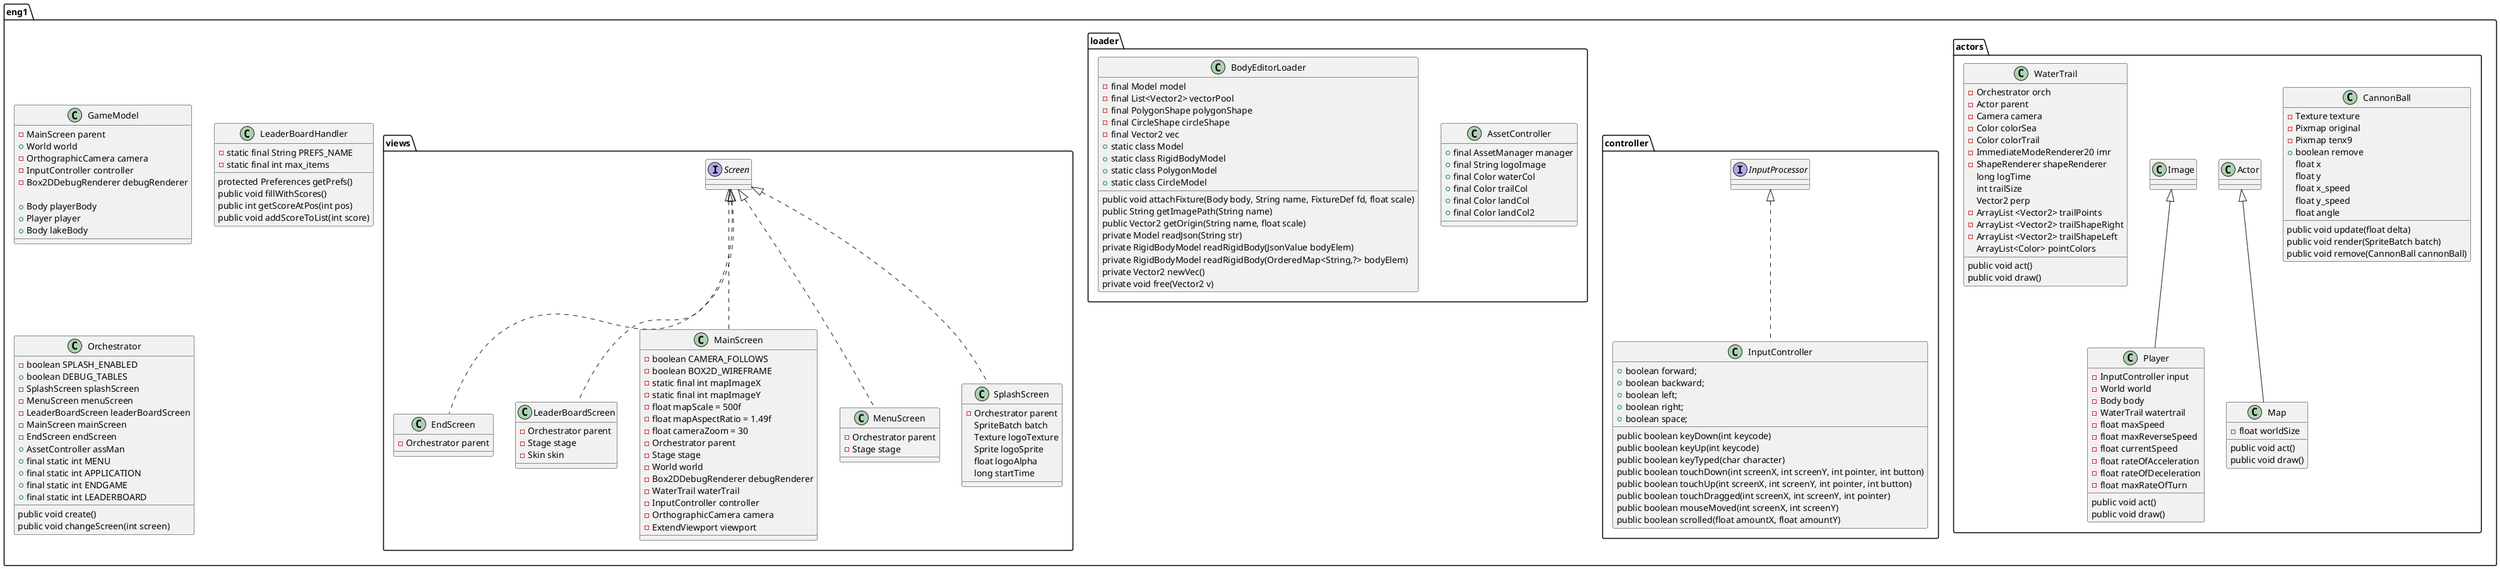@startuml
package eng1{

class GameModel{
    - MainScreen parent
    + World world
    - OrthographicCamera camera
    - InputController controller
    - Box2DDebugRenderer debugRenderer

    + Body playerBody
    + Player player
    + Body lakeBody

}
class LeaderBoardHandler{
    - static final String PREFS_NAME
    - static final int max_items
    protected Preferences getPrefs()
    public void fillWithScores()
    public int getScoreAtPos(int pos)
    public void addScoreToList(int score)
}
class Orchestrator{
        - boolean SPLASH_ENABLED
    	+ boolean DEBUG_TABLES
       	- SplashScreen splashScreen
    	- MenuScreen menuScreen
    	- LeaderBoardScreen leaderBoardScreen
    	- MainScreen mainScreen
    	- EndScreen endScreen
    	+ AssetController assMan
    	+ final static int MENU
    	+ final static int APPLICATION
    	+ final static int ENDGAME
    	+ final static int LEADERBOARD

    	public void create()
    	public void changeScreen(int screen)
}

package actors {

    class CannonBall{
        - Texture texture
        - Pixmap original
        - Pixmap tenx9
        + boolean remove
        float x
        float y
        float x_speed
        float y_speed
        float angle
        public void update(float delta)
        public void render(SpriteBatch batch)
        public void remove(CannonBall cannonBall)
    }
    class Map extends Actor{
        - float worldSize
        public void act()
        public void draw()
    }
    class Player extends Image{
        - InputController input
        - World world
        - Body body
        - WaterTrail watertrail
        - float maxSpeed
        - float maxReverseSpeed
        - float currentSpeed
        - float rateOfAcceleration
        - float rateOfDeceleration
        - float maxRateOfTurn
        public void act()
        public void draw()
    }
    class WaterTrail{
        - Orchestrator orch
        - Actor parent
        - Camera camera
        - Color colorSea
        - Color colorTrail
        - ImmediateModeRenderer20 imr
        - ShapeRenderer shapeRenderer
        long logTime
        int trailSize
        Vector2 perp
        - ArrayList <Vector2> trailPoints
        - ArrayList <Vector2> trailShapeRight
        - ArrayList <Vector2> trailShapeLeft
        ArrayList<Color> pointColors

        public void act()
        public void draw()
    }

}

package controller{
    class InputController  implements InputProcessor{
        + boolean forward;
        + boolean backward;
        + boolean left;
        + boolean right;
        + boolean space;
        public boolean keyDown(int keycode)
        public boolean keyUp(int keycode)
        public boolean keyTyped(char character)
        public boolean touchDown(int screenX, int screenY, int pointer, int button)
        public boolean touchUp(int screenX, int screenY, int pointer, int button)
        public boolean touchDragged(int screenX, int screenY, int pointer)
        public boolean mouseMoved(int screenX, int screenY)
        public boolean scrolled(float amountX, float amountY)

    }
}

package loader {
    class AssetController{
        + final AssetManager manager
        + final String logoImage
        + final Color waterCol
        + final Color trailCol
        + final Color landCol
        + final Color landCol2
    }
    class BodyEditorLoader{
        - final Model model
        - final List<Vector2> vectorPool
        - final PolygonShape polygonShape
        - final CircleShape circleShape
        - final Vector2 vec
        public void attachFixture(Body body, String name, FixtureDef fd, float scale)
        public String getImagePath(String name)
        public Vector2 getOrigin(String name, float scale)
        private Model readJson(String str)
        private RigidBodyModel readRigidBody(JsonValue bodyElem)
        private RigidBodyModel readRigidBody(OrderedMap<String,?> bodyElem)
        private Vector2 newVec()
        private void free(Vector2 v)
        + static class Model
        + static class RigidBodyModel
        + static class PolygonModel
        + static class CircleModel
    }
}

package views {
    class EndScreen implements Screen{
        - Orchestrator parent
    }
    class LeaderBoardScreen implements Screen {
        - Orchestrator parent
        - Stage stage
        - Skin skin
    }
    class MainScreen implements Screen {
        - boolean CAMERA_FOLLOWS
        - boolean BOX2D_WIREFRAME
        - static final int mapImageX
        - static final int mapImageY
        - float mapScale = 500f
        - float mapAspectRatio = 1.49f
        - float cameraZoom = 30
        - Orchestrator parent
        - Stage stage
        - World world
        - Box2DDebugRenderer debugRenderer
        - WaterTrail waterTrail
        - InputController controller
        - OrthographicCamera camera
        - ExtendViewport viewport
    }
    class MenuScreen implements Screen {
        - Orchestrator parent
        - Stage stage
        }
    class SplashScreen implements Screen {
        - Orchestrator parent
        SpriteBatch batch
        Texture logoTexture
        Sprite logoSprite
        float logoAlpha
        long startTime
    }
}
}
@enduml
